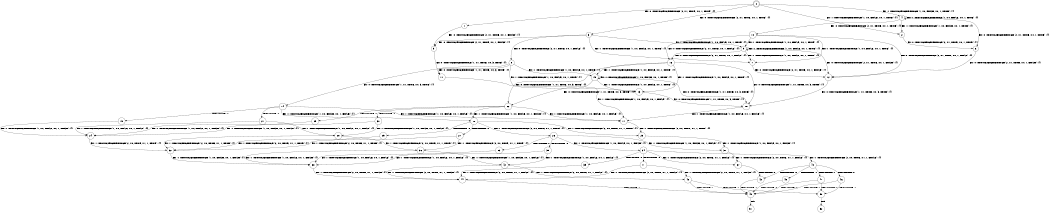 digraph BCG {
size = "7, 10.5";
center = TRUE;
node [shape = circle];
0 [peripheries = 2];
0 -> 1 [label = "EX !0 !ATOMIC_EXCH_BRANCH (2, +1, TRUE, +0, 1, TRUE) !{}"];
0 -> 2 [label = "EX !1 !ATOMIC_EXCH_BRANCH (1, +0, FALSE, +0, 1, TRUE) !{}"];
0 -> 3 [label = "EX !0 !ATOMIC_EXCH_BRANCH (2, +1, TRUE, +0, 1, TRUE) !{}"];
0 -> 4 [label = "EX !1 !ATOMIC_EXCH_BRANCH (1, +0, FALSE, +0, 1, TRUE) !{}"];
1 -> 5 [label = "EX !0 !ATOMIC_EXCH_BRANCH (2, +1, TRUE, +0, 1, FALSE) !{}"];
2 -> 6 [label = "EX !0 !ATOMIC_EXCH_BRANCH (2, +1, TRUE, +0, 1, TRUE) !{}"];
3 -> 5 [label = "EX !0 !ATOMIC_EXCH_BRANCH (2, +1, TRUE, +0, 1, FALSE) !{}"];
3 -> 7 [label = "EX !1 !ATOMIC_EXCH_BRANCH (1, +0, FALSE, +0, 1, TRUE) !{}"];
3 -> 8 [label = "EX !0 !ATOMIC_EXCH_BRANCH (2, +1, TRUE, +0, 1, FALSE) !{}"];
3 -> 9 [label = "EX !1 !ATOMIC_EXCH_BRANCH (1, +0, FALSE, +0, 1, TRUE) !{}"];
4 -> 2 [label = "EX !1 !ATOMIC_EXCH_BRANCH (1, +0, FALSE, +0, 1, TRUE) !{}"];
4 -> 6 [label = "EX !0 !ATOMIC_EXCH_BRANCH (2, +1, TRUE, +0, 1, TRUE) !{}"];
4 -> 4 [label = "EX !1 !ATOMIC_EXCH_BRANCH (1, +0, FALSE, +0, 1, TRUE) !{}"];
4 -> 10 [label = "EX !0 !ATOMIC_EXCH_BRANCH (2, +1, TRUE, +0, 1, TRUE) !{}"];
5 -> 11 [label = "EX !0 !ATOMIC_EXCH_BRANCH (1, +1, TRUE, +0, 3, TRUE) !{}"];
6 -> 12 [label = "EX !0 !ATOMIC_EXCH_BRANCH (2, +1, TRUE, +0, 1, FALSE) !{}"];
7 -> 12 [label = "EX !0 !ATOMIC_EXCH_BRANCH (2, +1, TRUE, +0, 1, FALSE) !{}"];
8 -> 11 [label = "EX !0 !ATOMIC_EXCH_BRANCH (1, +1, TRUE, +0, 3, TRUE) !{}"];
8 -> 13 [label = "EX !1 !ATOMIC_EXCH_BRANCH (1, +0, FALSE, +0, 1, TRUE) !{}"];
8 -> 14 [label = "EX !0 !ATOMIC_EXCH_BRANCH (1, +1, TRUE, +0, 3, TRUE) !{}"];
8 -> 15 [label = "EX !1 !ATOMIC_EXCH_BRANCH (1, +0, FALSE, +0, 1, TRUE) !{}"];
9 -> 12 [label = "EX !0 !ATOMIC_EXCH_BRANCH (2, +1, TRUE, +0, 1, FALSE) !{}"];
9 -> 7 [label = "EX !1 !ATOMIC_EXCH_BRANCH (1, +0, FALSE, +0, 1, TRUE) !{}"];
9 -> 16 [label = "EX !0 !ATOMIC_EXCH_BRANCH (2, +1, TRUE, +0, 1, FALSE) !{}"];
9 -> 9 [label = "EX !1 !ATOMIC_EXCH_BRANCH (1, +0, FALSE, +0, 1, TRUE) !{}"];
10 -> 12 [label = "EX !0 !ATOMIC_EXCH_BRANCH (2, +1, TRUE, +0, 1, FALSE) !{}"];
10 -> 7 [label = "EX !1 !ATOMIC_EXCH_BRANCH (1, +0, FALSE, +0, 1, TRUE) !{}"];
10 -> 16 [label = "EX !0 !ATOMIC_EXCH_BRANCH (2, +1, TRUE, +0, 1, FALSE) !{}"];
10 -> 9 [label = "EX !1 !ATOMIC_EXCH_BRANCH (1, +0, FALSE, +0, 1, TRUE) !{}"];
11 -> 17 [label = "EX !1 !ATOMIC_EXCH_BRANCH (1, +0, FALSE, +0, 1, FALSE) !{}"];
12 -> 18 [label = "EX !0 !ATOMIC_EXCH_BRANCH (1, +1, TRUE, +0, 3, TRUE) !{}"];
13 -> 18 [label = "EX !0 !ATOMIC_EXCH_BRANCH (1, +1, TRUE, +0, 3, TRUE) !{}"];
14 -> 17 [label = "EX !1 !ATOMIC_EXCH_BRANCH (1, +0, FALSE, +0, 1, FALSE) !{}"];
14 -> 19 [label = "TERMINATE !0"];
14 -> 20 [label = "EX !1 !ATOMIC_EXCH_BRANCH (1, +0, FALSE, +0, 1, FALSE) !{}"];
14 -> 21 [label = "TERMINATE !0"];
15 -> 18 [label = "EX !0 !ATOMIC_EXCH_BRANCH (1, +1, TRUE, +0, 3, TRUE) !{}"];
15 -> 13 [label = "EX !1 !ATOMIC_EXCH_BRANCH (1, +0, FALSE, +0, 1, TRUE) !{}"];
15 -> 22 [label = "EX !0 !ATOMIC_EXCH_BRANCH (1, +1, TRUE, +0, 3, TRUE) !{}"];
15 -> 15 [label = "EX !1 !ATOMIC_EXCH_BRANCH (1, +0, FALSE, +0, 1, TRUE) !{}"];
16 -> 18 [label = "EX !0 !ATOMIC_EXCH_BRANCH (1, +1, TRUE, +0, 3, TRUE) !{}"];
16 -> 13 [label = "EX !1 !ATOMIC_EXCH_BRANCH (1, +0, FALSE, +0, 1, TRUE) !{}"];
16 -> 22 [label = "EX !0 !ATOMIC_EXCH_BRANCH (1, +1, TRUE, +0, 3, TRUE) !{}"];
16 -> 15 [label = "EX !1 !ATOMIC_EXCH_BRANCH (1, +0, FALSE, +0, 1, TRUE) !{}"];
17 -> 23 [label = "EX !1 !ATOMIC_EXCH_BRANCH (2, +0, TRUE, +1, 1, TRUE) !{}"];
18 -> 17 [label = "EX !1 !ATOMIC_EXCH_BRANCH (1, +0, FALSE, +0, 1, FALSE) !{}"];
19 -> 24 [label = "EX !1 !ATOMIC_EXCH_BRANCH (1, +0, FALSE, +0, 1, FALSE) !{}"];
20 -> 23 [label = "EX !1 !ATOMIC_EXCH_BRANCH (2, +0, TRUE, +1, 1, TRUE) !{}"];
20 -> 25 [label = "TERMINATE !0"];
20 -> 26 [label = "EX !1 !ATOMIC_EXCH_BRANCH (2, +0, TRUE, +1, 1, TRUE) !{}"];
20 -> 27 [label = "TERMINATE !0"];
21 -> 24 [label = "EX !1 !ATOMIC_EXCH_BRANCH (1, +0, FALSE, +0, 1, FALSE) !{}"];
21 -> 28 [label = "EX !1 !ATOMIC_EXCH_BRANCH (1, +0, FALSE, +0, 1, FALSE) !{}"];
22 -> 17 [label = "EX !1 !ATOMIC_EXCH_BRANCH (1, +0, FALSE, +0, 1, FALSE) !{}"];
22 -> 29 [label = "TERMINATE !0"];
22 -> 20 [label = "EX !1 !ATOMIC_EXCH_BRANCH (1, +0, FALSE, +0, 1, FALSE) !{}"];
22 -> 30 [label = "TERMINATE !0"];
23 -> 31 [label = "EX !1 !ATOMIC_EXCH_BRANCH (1, +0, FALSE, +0, 1, FALSE) !{}"];
24 -> 32 [label = "EX !1 !ATOMIC_EXCH_BRANCH (2, +0, TRUE, +1, 1, TRUE) !{}"];
25 -> 32 [label = "EX !1 !ATOMIC_EXCH_BRANCH (2, +0, TRUE, +1, 1, TRUE) !{}"];
26 -> 31 [label = "EX !1 !ATOMIC_EXCH_BRANCH (1, +0, FALSE, +0, 1, FALSE) !{}"];
26 -> 33 [label = "TERMINATE !0"];
26 -> 34 [label = "EX !1 !ATOMIC_EXCH_BRANCH (1, +0, FALSE, +0, 1, FALSE) !{}"];
26 -> 35 [label = "TERMINATE !0"];
27 -> 32 [label = "EX !1 !ATOMIC_EXCH_BRANCH (2, +0, TRUE, +1, 1, TRUE) !{}"];
27 -> 36 [label = "EX !1 !ATOMIC_EXCH_BRANCH (2, +0, TRUE, +1, 1, TRUE) !{}"];
28 -> 32 [label = "EX !1 !ATOMIC_EXCH_BRANCH (2, +0, TRUE, +1, 1, TRUE) !{}"];
28 -> 36 [label = "EX !1 !ATOMIC_EXCH_BRANCH (2, +0, TRUE, +1, 1, TRUE) !{}"];
29 -> 24 [label = "EX !1 !ATOMIC_EXCH_BRANCH (1, +0, FALSE, +0, 1, FALSE) !{}"];
30 -> 24 [label = "EX !1 !ATOMIC_EXCH_BRANCH (1, +0, FALSE, +0, 1, FALSE) !{}"];
30 -> 28 [label = "EX !1 !ATOMIC_EXCH_BRANCH (1, +0, FALSE, +0, 1, FALSE) !{}"];
31 -> 37 [label = "EX !1 !ATOMIC_EXCH_BRANCH (2, +0, TRUE, +1, 1, FALSE) !{}"];
32 -> 38 [label = "EX !1 !ATOMIC_EXCH_BRANCH (1, +0, FALSE, +0, 1, FALSE) !{}"];
33 -> 38 [label = "EX !1 !ATOMIC_EXCH_BRANCH (1, +0, FALSE, +0, 1, FALSE) !{}"];
34 -> 37 [label = "EX !1 !ATOMIC_EXCH_BRANCH (2, +0, TRUE, +1, 1, FALSE) !{}"];
34 -> 39 [label = "TERMINATE !0"];
34 -> 40 [label = "EX !1 !ATOMIC_EXCH_BRANCH (2, +0, TRUE, +1, 1, FALSE) !{}"];
34 -> 41 [label = "TERMINATE !0"];
35 -> 38 [label = "EX !1 !ATOMIC_EXCH_BRANCH (1, +0, FALSE, +0, 1, FALSE) !{}"];
35 -> 42 [label = "EX !1 !ATOMIC_EXCH_BRANCH (1, +0, FALSE, +0, 1, FALSE) !{}"];
36 -> 38 [label = "EX !1 !ATOMIC_EXCH_BRANCH (1, +0, FALSE, +0, 1, FALSE) !{}"];
36 -> 42 [label = "EX !1 !ATOMIC_EXCH_BRANCH (1, +0, FALSE, +0, 1, FALSE) !{}"];
37 -> 43 [label = "TERMINATE !0"];
38 -> 44 [label = "EX !1 !ATOMIC_EXCH_BRANCH (2, +0, TRUE, +1, 1, FALSE) !{}"];
39 -> 44 [label = "EX !1 !ATOMIC_EXCH_BRANCH (2, +0, TRUE, +1, 1, FALSE) !{}"];
40 -> 43 [label = "TERMINATE !0"];
40 -> 45 [label = "TERMINATE !1"];
40 -> 46 [label = "TERMINATE !0"];
40 -> 47 [label = "TERMINATE !1"];
41 -> 44 [label = "EX !1 !ATOMIC_EXCH_BRANCH (2, +0, TRUE, +1, 1, FALSE) !{}"];
41 -> 48 [label = "EX !1 !ATOMIC_EXCH_BRANCH (2, +0, TRUE, +1, 1, FALSE) !{}"];
42 -> 44 [label = "EX !1 !ATOMIC_EXCH_BRANCH (2, +0, TRUE, +1, 1, FALSE) !{}"];
42 -> 48 [label = "EX !1 !ATOMIC_EXCH_BRANCH (2, +0, TRUE, +1, 1, FALSE) !{}"];
43 -> 49 [label = "TERMINATE !1"];
44 -> 49 [label = "TERMINATE !1"];
45 -> 49 [label = "TERMINATE !0"];
46 -> 49 [label = "TERMINATE !1"];
46 -> 50 [label = "TERMINATE !1"];
47 -> 49 [label = "TERMINATE !0"];
47 -> 50 [label = "TERMINATE !0"];
48 -> 49 [label = "TERMINATE !1"];
48 -> 50 [label = "TERMINATE !1"];
49 -> 51 [label = "exit"];
50 -> 52 [label = "exit"];
}
